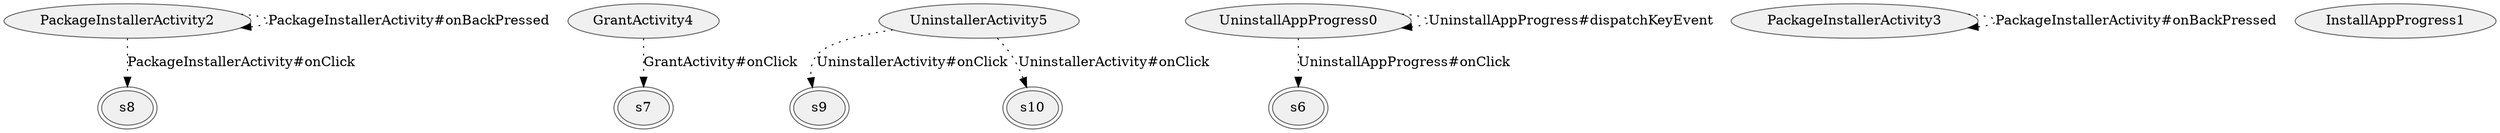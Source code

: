 digraph {
fontname="Helvetica";
node[style="filled,solid", colorscheme=greys3, fillcolor=1, color=3];
s8[peripheries=2];
s7[peripheries=2];
s9[peripheries=2];
s10[peripheries=2];
s6[peripheries=2];
UninstallAppProgress0;
GrantActivity4;
PackageInstallerActivity2;
PackageInstallerActivity3;
InstallAppProgress1;
UninstallerActivity5;
UninstallAppProgress0 -> s6[label="UninstallAppProgress#onClick",style=dotted];
UninstallAppProgress0 -> UninstallAppProgress0[label="UninstallAppProgress#dispatchKeyEvent",style=dotted];
GrantActivity4 -> s7[label="GrantActivity#onClick",style=dotted];
PackageInstallerActivity2 -> s8[label="PackageInstallerActivity#onClick",style=dotted];
PackageInstallerActivity2 -> PackageInstallerActivity2[label="PackageInstallerActivity#onBackPressed",style=dotted];
PackageInstallerActivity3 -> PackageInstallerActivity3[label="PackageInstallerActivity#onBackPressed",style=dotted];
UninstallerActivity5 -> s9[label="UninstallerActivity#onClick",style=dotted];
UninstallerActivity5 -> s10[label="UninstallerActivity#onClick",style=dotted];
}